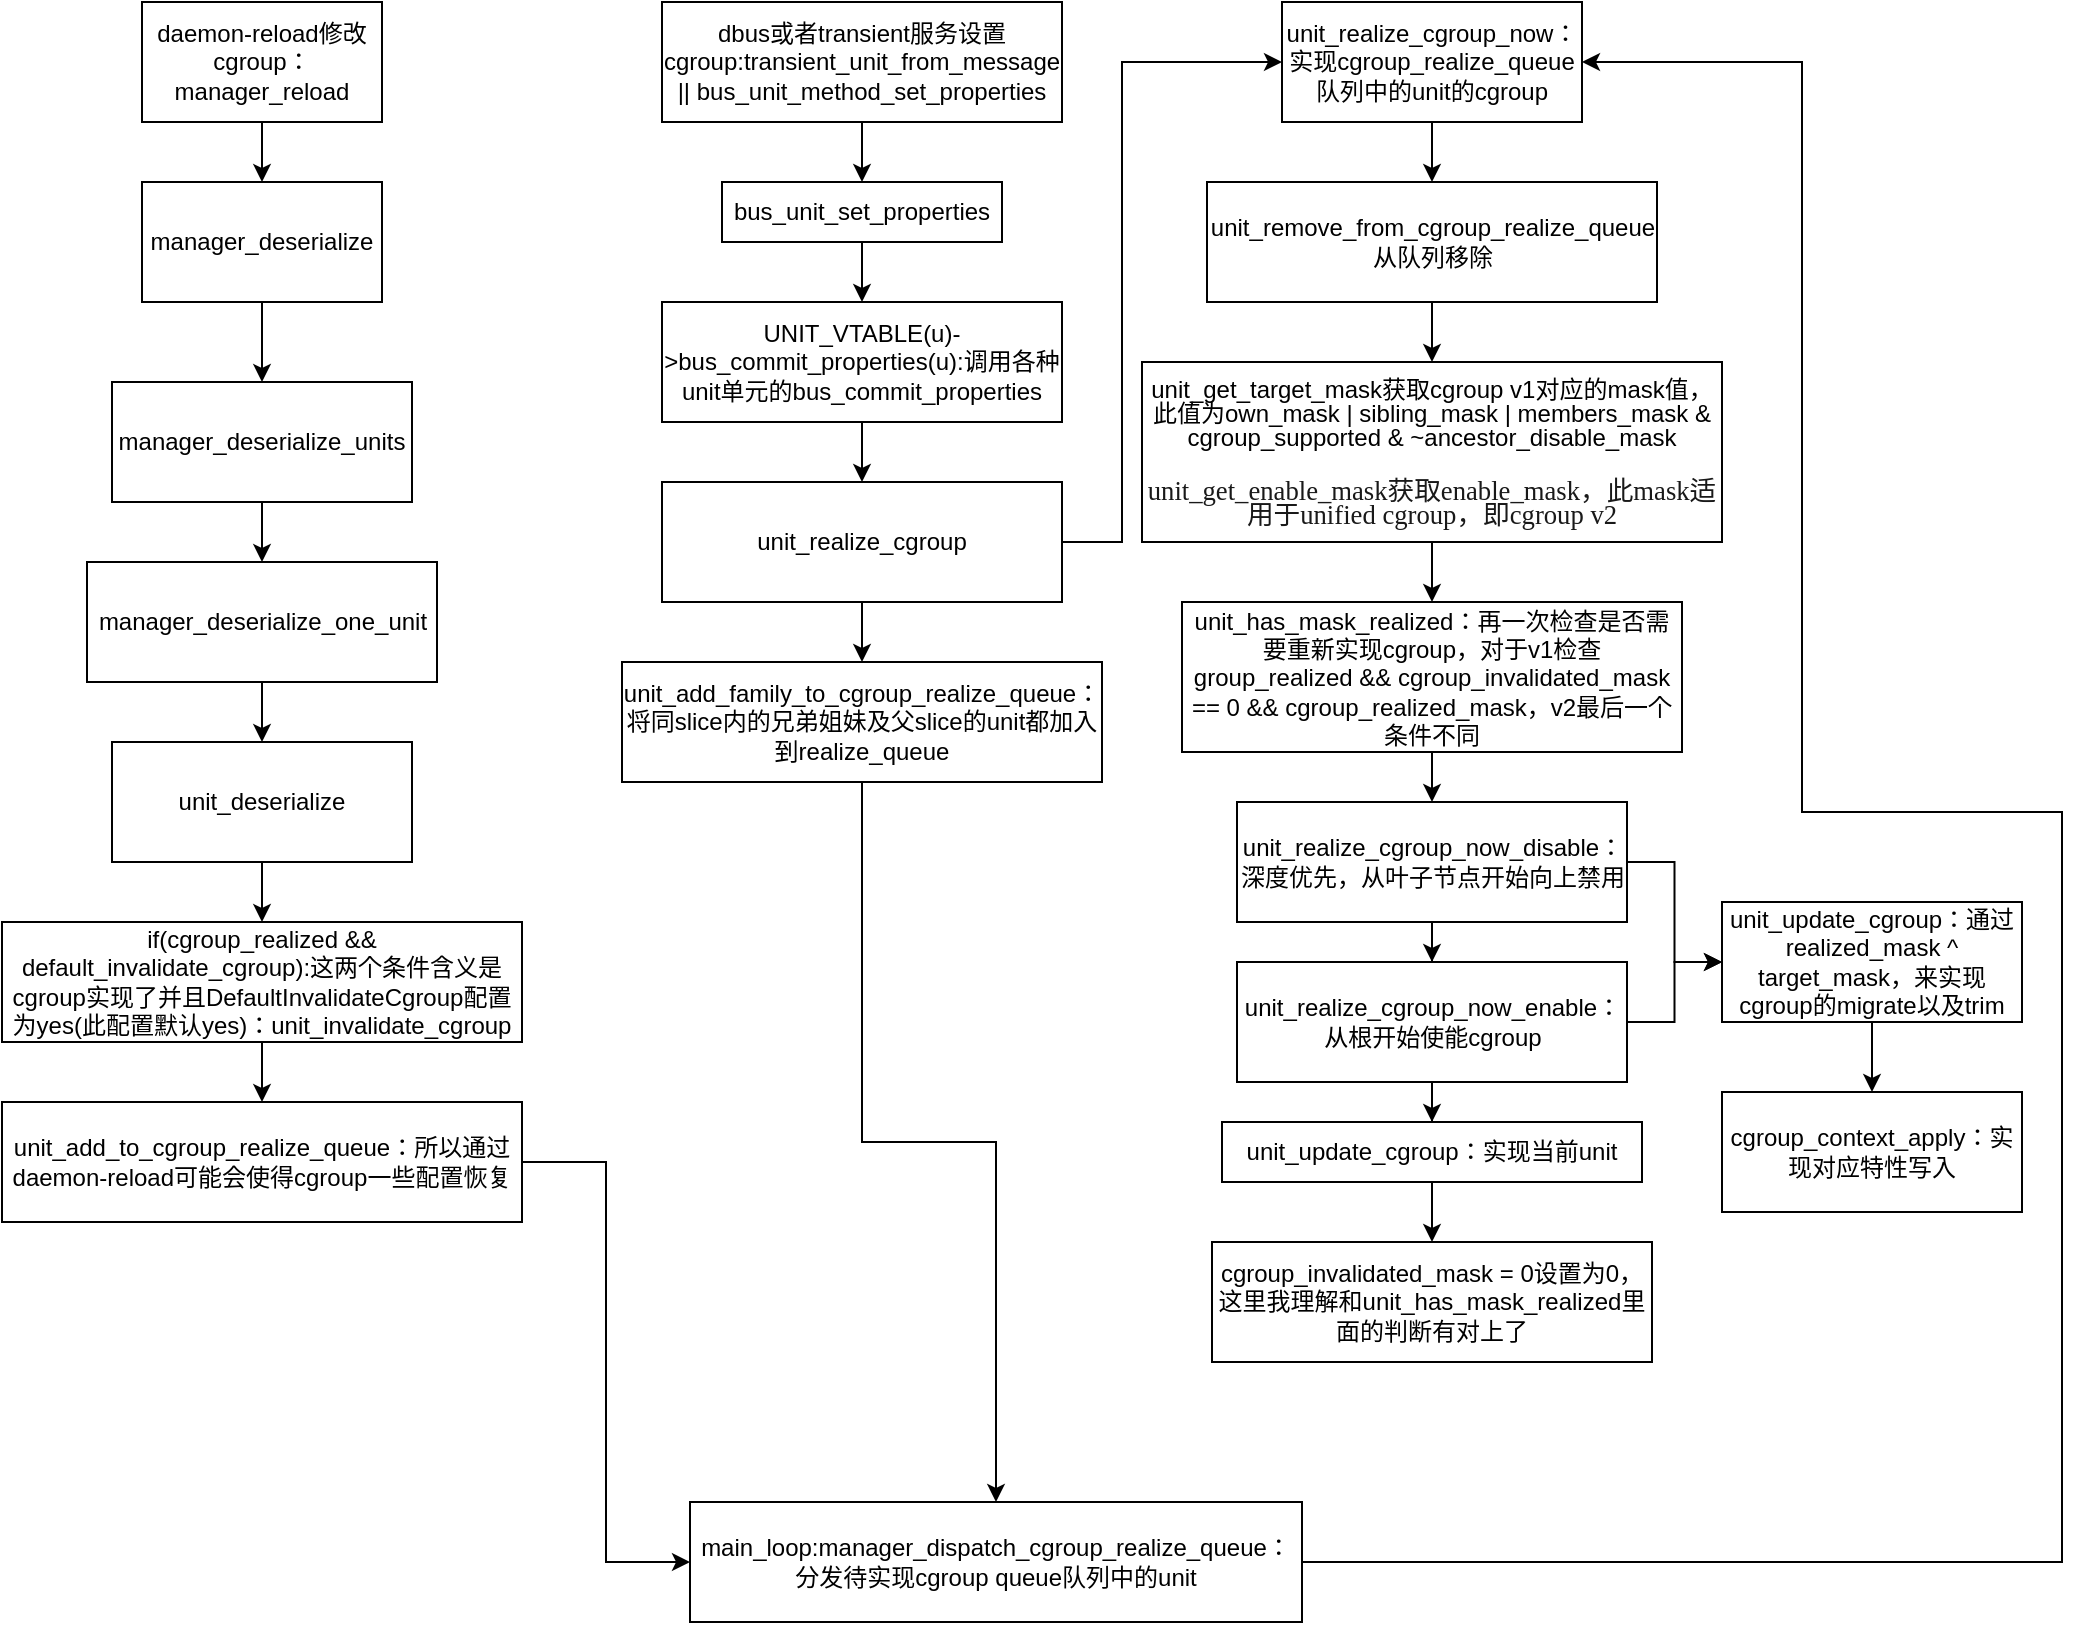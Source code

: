 <mxfile version="21.6.8" type="github">
  <diagram name="第 1 页" id="5NwGpKGonHanH0h-sOw3">
    <mxGraphModel dx="1379" dy="796" grid="1" gridSize="10" guides="1" tooltips="1" connect="1" arrows="1" fold="1" page="1" pageScale="1" pageWidth="827" pageHeight="1169" math="0" shadow="0">
      <root>
        <mxCell id="0" />
        <mxCell id="1" parent="0" />
        <mxCell id="9sEMiDHK8dDW9VSY0gXr-3" value="" style="edgeStyle=orthogonalEdgeStyle;rounded=0;orthogonalLoop=1;jettySize=auto;html=1;" edge="1" parent="1" source="9sEMiDHK8dDW9VSY0gXr-1" target="9sEMiDHK8dDW9VSY0gXr-2">
          <mxGeometry relative="1" as="geometry" />
        </mxCell>
        <mxCell id="9sEMiDHK8dDW9VSY0gXr-1" value="daemon-reload修改cgroup：&lt;br&gt;manager_reload" style="rounded=0;whiteSpace=wrap;html=1;" vertex="1" parent="1">
          <mxGeometry x="80" y="280" width="120" height="60" as="geometry" />
        </mxCell>
        <mxCell id="9sEMiDHK8dDW9VSY0gXr-5" value="" style="edgeStyle=orthogonalEdgeStyle;rounded=0;orthogonalLoop=1;jettySize=auto;html=1;" edge="1" parent="1" source="9sEMiDHK8dDW9VSY0gXr-2" target="9sEMiDHK8dDW9VSY0gXr-4">
          <mxGeometry relative="1" as="geometry" />
        </mxCell>
        <mxCell id="9sEMiDHK8dDW9VSY0gXr-2" value="manager_deserialize" style="rounded=0;whiteSpace=wrap;html=1;" vertex="1" parent="1">
          <mxGeometry x="80" y="370" width="120" height="60" as="geometry" />
        </mxCell>
        <mxCell id="9sEMiDHK8dDW9VSY0gXr-9" value="" style="edgeStyle=orthogonalEdgeStyle;rounded=0;orthogonalLoop=1;jettySize=auto;html=1;" edge="1" parent="1" source="9sEMiDHK8dDW9VSY0gXr-4" target="9sEMiDHK8dDW9VSY0gXr-8">
          <mxGeometry relative="1" as="geometry" />
        </mxCell>
        <mxCell id="9sEMiDHK8dDW9VSY0gXr-4" value="manager_deserialize_units" style="rounded=0;whiteSpace=wrap;html=1;" vertex="1" parent="1">
          <mxGeometry x="65" y="470" width="150" height="60" as="geometry" />
        </mxCell>
        <mxCell id="9sEMiDHK8dDW9VSY0gXr-11" value="" style="edgeStyle=orthogonalEdgeStyle;rounded=0;orthogonalLoop=1;jettySize=auto;html=1;" edge="1" parent="1" source="9sEMiDHK8dDW9VSY0gXr-8" target="9sEMiDHK8dDW9VSY0gXr-10">
          <mxGeometry relative="1" as="geometry" />
        </mxCell>
        <mxCell id="9sEMiDHK8dDW9VSY0gXr-8" value="manager_deserialize_one_unit" style="rounded=0;whiteSpace=wrap;html=1;" vertex="1" parent="1">
          <mxGeometry x="52.5" y="560" width="175" height="60" as="geometry" />
        </mxCell>
        <mxCell id="9sEMiDHK8dDW9VSY0gXr-13" value="" style="edgeStyle=orthogonalEdgeStyle;rounded=0;orthogonalLoop=1;jettySize=auto;html=1;" edge="1" parent="1" source="9sEMiDHK8dDW9VSY0gXr-10" target="9sEMiDHK8dDW9VSY0gXr-12">
          <mxGeometry relative="1" as="geometry" />
        </mxCell>
        <mxCell id="9sEMiDHK8dDW9VSY0gXr-10" value="unit_deserialize" style="rounded=0;whiteSpace=wrap;html=1;" vertex="1" parent="1">
          <mxGeometry x="65" y="650" width="150" height="60" as="geometry" />
        </mxCell>
        <mxCell id="9sEMiDHK8dDW9VSY0gXr-16" value="" style="edgeStyle=orthogonalEdgeStyle;rounded=0;orthogonalLoop=1;jettySize=auto;html=1;" edge="1" parent="1" source="9sEMiDHK8dDW9VSY0gXr-12" target="9sEMiDHK8dDW9VSY0gXr-15">
          <mxGeometry relative="1" as="geometry" />
        </mxCell>
        <mxCell id="9sEMiDHK8dDW9VSY0gXr-12" value="if(cgroup_realized &amp;amp;&amp;amp; default_invalidate_cgroup):这两个条件含义是cgroup实现了并且DefaultInvalidateCgroup配置为yes(此配置默认yes)：unit_invalidate_cgroup" style="rounded=0;whiteSpace=wrap;html=1;" vertex="1" parent="1">
          <mxGeometry x="10" y="740" width="260" height="60" as="geometry" />
        </mxCell>
        <mxCell id="9sEMiDHK8dDW9VSY0gXr-42" style="edgeStyle=orthogonalEdgeStyle;rounded=0;orthogonalLoop=1;jettySize=auto;html=1;entryX=0;entryY=0.5;entryDx=0;entryDy=0;" edge="1" parent="1" source="9sEMiDHK8dDW9VSY0gXr-15" target="9sEMiDHK8dDW9VSY0gXr-41">
          <mxGeometry relative="1" as="geometry" />
        </mxCell>
        <mxCell id="9sEMiDHK8dDW9VSY0gXr-15" value="unit_add_to_cgroup_realize_queue：所以通过daemon-reload可能会使得cgroup一些配置恢复" style="rounded=0;whiteSpace=wrap;html=1;" vertex="1" parent="1">
          <mxGeometry x="10" y="830" width="260" height="60" as="geometry" />
        </mxCell>
        <mxCell id="9sEMiDHK8dDW9VSY0gXr-74" style="edgeStyle=orthogonalEdgeStyle;rounded=0;orthogonalLoop=1;jettySize=auto;html=1;entryX=1;entryY=0.5;entryDx=0;entryDy=0;" edge="1" parent="1" source="9sEMiDHK8dDW9VSY0gXr-41" target="9sEMiDHK8dDW9VSY0gXr-53">
          <mxGeometry relative="1" as="geometry">
            <Array as="points">
              <mxPoint x="1040" y="1060" />
              <mxPoint x="1040" y="685" />
              <mxPoint x="910" y="685" />
              <mxPoint x="910" y="310" />
            </Array>
          </mxGeometry>
        </mxCell>
        <mxCell id="9sEMiDHK8dDW9VSY0gXr-41" value="main_loop:manager_dispatch_cgroup_realize_queue：分发待实现cgroup queue队列中的unit" style="rounded=0;whiteSpace=wrap;html=1;" vertex="1" parent="1">
          <mxGeometry x="354" y="1030" width="306" height="60" as="geometry" />
        </mxCell>
        <mxCell id="9sEMiDHK8dDW9VSY0gXr-45" value="" style="edgeStyle=orthogonalEdgeStyle;rounded=0;orthogonalLoop=1;jettySize=auto;html=1;" edge="1" parent="1" source="9sEMiDHK8dDW9VSY0gXr-43" target="9sEMiDHK8dDW9VSY0gXr-44">
          <mxGeometry relative="1" as="geometry" />
        </mxCell>
        <mxCell id="9sEMiDHK8dDW9VSY0gXr-43" value="dbus或者transient服务设置cgroup:transient_unit_from_message ||&amp;nbsp;bus_unit_method_set_properties" style="rounded=0;whiteSpace=wrap;html=1;" vertex="1" parent="1">
          <mxGeometry x="340" y="280" width="200" height="60" as="geometry" />
        </mxCell>
        <mxCell id="9sEMiDHK8dDW9VSY0gXr-47" value="" style="edgeStyle=orthogonalEdgeStyle;rounded=0;orthogonalLoop=1;jettySize=auto;html=1;" edge="1" parent="1" source="9sEMiDHK8dDW9VSY0gXr-44" target="9sEMiDHK8dDW9VSY0gXr-46">
          <mxGeometry relative="1" as="geometry" />
        </mxCell>
        <mxCell id="9sEMiDHK8dDW9VSY0gXr-44" value="bus_unit_set_properties" style="rounded=0;whiteSpace=wrap;html=1;" vertex="1" parent="1">
          <mxGeometry x="370" y="370" width="140" height="30" as="geometry" />
        </mxCell>
        <mxCell id="9sEMiDHK8dDW9VSY0gXr-49" value="" style="edgeStyle=orthogonalEdgeStyle;rounded=0;orthogonalLoop=1;jettySize=auto;html=1;" edge="1" parent="1" source="9sEMiDHK8dDW9VSY0gXr-46" target="9sEMiDHK8dDW9VSY0gXr-48">
          <mxGeometry relative="1" as="geometry" />
        </mxCell>
        <mxCell id="9sEMiDHK8dDW9VSY0gXr-46" value="UNIT_VTABLE(u)-&amp;gt;bus_commit_properties(u):调用各种unit单元的bus_commit_properties" style="rounded=0;whiteSpace=wrap;html=1;" vertex="1" parent="1">
          <mxGeometry x="340" y="430" width="200" height="60" as="geometry" />
        </mxCell>
        <mxCell id="9sEMiDHK8dDW9VSY0gXr-51" value="" style="edgeStyle=orthogonalEdgeStyle;rounded=0;orthogonalLoop=1;jettySize=auto;html=1;" edge="1" parent="1" source="9sEMiDHK8dDW9VSY0gXr-48" target="9sEMiDHK8dDW9VSY0gXr-50">
          <mxGeometry relative="1" as="geometry" />
        </mxCell>
        <mxCell id="9sEMiDHK8dDW9VSY0gXr-73" style="edgeStyle=orthogonalEdgeStyle;rounded=0;orthogonalLoop=1;jettySize=auto;html=1;entryX=0;entryY=0.5;entryDx=0;entryDy=0;" edge="1" parent="1" source="9sEMiDHK8dDW9VSY0gXr-48" target="9sEMiDHK8dDW9VSY0gXr-53">
          <mxGeometry relative="1" as="geometry">
            <Array as="points">
              <mxPoint x="570" y="550" />
              <mxPoint x="570" y="310" />
            </Array>
          </mxGeometry>
        </mxCell>
        <mxCell id="9sEMiDHK8dDW9VSY0gXr-48" value="unit_realize_cgroup" style="rounded=0;whiteSpace=wrap;html=1;" vertex="1" parent="1">
          <mxGeometry x="340" y="520" width="200" height="60" as="geometry" />
        </mxCell>
        <mxCell id="9sEMiDHK8dDW9VSY0gXr-52" style="edgeStyle=orthogonalEdgeStyle;rounded=0;orthogonalLoop=1;jettySize=auto;html=1;" edge="1" parent="1" source="9sEMiDHK8dDW9VSY0gXr-50" target="9sEMiDHK8dDW9VSY0gXr-41">
          <mxGeometry relative="1" as="geometry" />
        </mxCell>
        <mxCell id="9sEMiDHK8dDW9VSY0gXr-50" value="unit_add_family_to_cgroup_realize_queue：将同slice内的兄弟姐妹及父slice的unit都加入到realize_queue" style="rounded=0;whiteSpace=wrap;html=1;" vertex="1" parent="1">
          <mxGeometry x="320" y="610" width="240" height="60" as="geometry" />
        </mxCell>
        <mxCell id="9sEMiDHK8dDW9VSY0gXr-55" value="" style="edgeStyle=orthogonalEdgeStyle;rounded=0;orthogonalLoop=1;jettySize=auto;html=1;" edge="1" parent="1" source="9sEMiDHK8dDW9VSY0gXr-53" target="9sEMiDHK8dDW9VSY0gXr-54">
          <mxGeometry relative="1" as="geometry" />
        </mxCell>
        <mxCell id="9sEMiDHK8dDW9VSY0gXr-53" value="unit_realize_cgroup_now：实现cgroup_realize_queue队列中的unit的cgroup" style="rounded=0;whiteSpace=wrap;html=1;" vertex="1" parent="1">
          <mxGeometry x="650" y="280" width="150" height="60" as="geometry" />
        </mxCell>
        <mxCell id="9sEMiDHK8dDW9VSY0gXr-57" value="" style="edgeStyle=orthogonalEdgeStyle;rounded=0;orthogonalLoop=1;jettySize=auto;html=1;" edge="1" parent="1" source="9sEMiDHK8dDW9VSY0gXr-54" target="9sEMiDHK8dDW9VSY0gXr-56">
          <mxGeometry relative="1" as="geometry" />
        </mxCell>
        <mxCell id="9sEMiDHK8dDW9VSY0gXr-54" value="unit_remove_from_cgroup_realize_queue从队列移除" style="rounded=0;whiteSpace=wrap;html=1;" vertex="1" parent="1">
          <mxGeometry x="612.5" y="370" width="225" height="60" as="geometry" />
        </mxCell>
        <mxCell id="9sEMiDHK8dDW9VSY0gXr-59" value="" style="edgeStyle=orthogonalEdgeStyle;rounded=0;orthogonalLoop=1;jettySize=auto;html=1;" edge="1" parent="1" source="9sEMiDHK8dDW9VSY0gXr-56" target="9sEMiDHK8dDW9VSY0gXr-58">
          <mxGeometry relative="1" as="geometry" />
        </mxCell>
        <mxCell id="9sEMiDHK8dDW9VSY0gXr-56" value="&lt;p style=&quot;margin: 0px; line-height: 100%;&quot; align=&quot;center&quot;&gt;unit_get_target_mask获取cgroup v1对应的mask值，此值为own_mask | sibling_mask | members_mask &amp;amp; cgroup_supported &amp;amp; ~ancestor_disable_mask&lt;/p&gt;&lt;br/&gt;&lt;p style=&quot;margin: 0px; line-height: 100%;&quot; align=&quot;center&quot;&gt;&lt;span style=&quot;font-family:&#39;Microsoft YaHei&#39;; font-size:10pt; color:#191919;&quot;&gt;unit_get_enable_mask获取enable_mask，此mask适用于unified cgroup，即cgroup v2&lt;/span&gt;&lt;/p&gt;" style="whiteSpace=wrap;html=1;rounded=0;" vertex="1" parent="1">
          <mxGeometry x="580" y="460" width="290" height="90" as="geometry" />
        </mxCell>
        <mxCell id="9sEMiDHK8dDW9VSY0gXr-61" value="" style="edgeStyle=orthogonalEdgeStyle;rounded=0;orthogonalLoop=1;jettySize=auto;html=1;" edge="1" parent="1" source="9sEMiDHK8dDW9VSY0gXr-58" target="9sEMiDHK8dDW9VSY0gXr-60">
          <mxGeometry relative="1" as="geometry" />
        </mxCell>
        <mxCell id="9sEMiDHK8dDW9VSY0gXr-58" value="unit_has_mask_realized：再一次检查是否需要重新实现cgroup，对于v1检查group_realized &amp;amp;&amp;amp; cgroup_invalidated_mask == 0 &amp;amp;&amp;amp; cgroup_realized_mask，v2最后一个条件不同" style="whiteSpace=wrap;html=1;rounded=0;" vertex="1" parent="1">
          <mxGeometry x="600" y="580" width="250" height="75" as="geometry" />
        </mxCell>
        <mxCell id="9sEMiDHK8dDW9VSY0gXr-63" value="" style="edgeStyle=orthogonalEdgeStyle;rounded=0;orthogonalLoop=1;jettySize=auto;html=1;" edge="1" parent="1" source="9sEMiDHK8dDW9VSY0gXr-60" target="9sEMiDHK8dDW9VSY0gXr-62">
          <mxGeometry relative="1" as="geometry" />
        </mxCell>
        <mxCell id="9sEMiDHK8dDW9VSY0gXr-69" style="edgeStyle=orthogonalEdgeStyle;rounded=0;orthogonalLoop=1;jettySize=auto;html=1;" edge="1" parent="1" source="9sEMiDHK8dDW9VSY0gXr-60" target="9sEMiDHK8dDW9VSY0gXr-68">
          <mxGeometry relative="1" as="geometry" />
        </mxCell>
        <mxCell id="9sEMiDHK8dDW9VSY0gXr-60" value="unit_realize_cgroup_now_disable：深度优先，从叶子节点开始向上禁用" style="whiteSpace=wrap;html=1;rounded=0;" vertex="1" parent="1">
          <mxGeometry x="627.5" y="680" width="195" height="60" as="geometry" />
        </mxCell>
        <mxCell id="9sEMiDHK8dDW9VSY0gXr-65" value="" style="edgeStyle=orthogonalEdgeStyle;rounded=0;orthogonalLoop=1;jettySize=auto;html=1;" edge="1" parent="1" source="9sEMiDHK8dDW9VSY0gXr-62" target="9sEMiDHK8dDW9VSY0gXr-64">
          <mxGeometry relative="1" as="geometry" />
        </mxCell>
        <mxCell id="9sEMiDHK8dDW9VSY0gXr-70" style="edgeStyle=orthogonalEdgeStyle;rounded=0;orthogonalLoop=1;jettySize=auto;html=1;entryX=0;entryY=0.5;entryDx=0;entryDy=0;" edge="1" parent="1" source="9sEMiDHK8dDW9VSY0gXr-62" target="9sEMiDHK8dDW9VSY0gXr-68">
          <mxGeometry relative="1" as="geometry" />
        </mxCell>
        <mxCell id="9sEMiDHK8dDW9VSY0gXr-62" value="unit_realize_cgroup_now_enable：从根开始使能cgroup" style="whiteSpace=wrap;html=1;rounded=0;" vertex="1" parent="1">
          <mxGeometry x="627.5" y="760" width="195" height="60" as="geometry" />
        </mxCell>
        <mxCell id="9sEMiDHK8dDW9VSY0gXr-67" value="" style="edgeStyle=orthogonalEdgeStyle;rounded=0;orthogonalLoop=1;jettySize=auto;html=1;" edge="1" parent="1" source="9sEMiDHK8dDW9VSY0gXr-64" target="9sEMiDHK8dDW9VSY0gXr-66">
          <mxGeometry relative="1" as="geometry" />
        </mxCell>
        <mxCell id="9sEMiDHK8dDW9VSY0gXr-64" value="unit_update_cgroup：实现当前unit" style="whiteSpace=wrap;html=1;rounded=0;" vertex="1" parent="1">
          <mxGeometry x="620" y="840" width="210" height="30" as="geometry" />
        </mxCell>
        <mxCell id="9sEMiDHK8dDW9VSY0gXr-66" value="cgroup_invalidated_mask = 0设置为0，这里我理解和unit_has_mask_realized里面的判断有对上了" style="whiteSpace=wrap;html=1;rounded=0;" vertex="1" parent="1">
          <mxGeometry x="615" y="900" width="220" height="60" as="geometry" />
        </mxCell>
        <mxCell id="9sEMiDHK8dDW9VSY0gXr-72" value="" style="edgeStyle=orthogonalEdgeStyle;rounded=0;orthogonalLoop=1;jettySize=auto;html=1;" edge="1" parent="1" source="9sEMiDHK8dDW9VSY0gXr-68" target="9sEMiDHK8dDW9VSY0gXr-71">
          <mxGeometry relative="1" as="geometry" />
        </mxCell>
        <mxCell id="9sEMiDHK8dDW9VSY0gXr-68" value="unit_update_cgroup：通过realized_mask ^ target_mask，来实现cgroup的migrate以及trim" style="rounded=0;whiteSpace=wrap;html=1;" vertex="1" parent="1">
          <mxGeometry x="870" y="730" width="150" height="60" as="geometry" />
        </mxCell>
        <mxCell id="9sEMiDHK8dDW9VSY0gXr-71" value="cgroup_context_apply：实现对应特性写入" style="whiteSpace=wrap;html=1;rounded=0;" vertex="1" parent="1">
          <mxGeometry x="870" y="825" width="150" height="60" as="geometry" />
        </mxCell>
      </root>
    </mxGraphModel>
  </diagram>
</mxfile>
